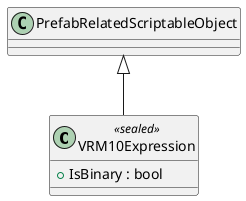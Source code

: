 @startuml
class VRM10Expression <<sealed>> {
    + IsBinary : bool
}
PrefabRelatedScriptableObject <|-- VRM10Expression
@enduml
